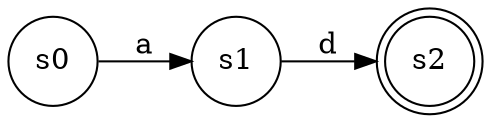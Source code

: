 digraph finite_state_machine {
	rankdir=LR;
	size="18,5"
	node [shape = doublecircle]; s2;
	node [shape = circle];
	s0 -> s1 [ label = "a" ];
	s1 -> s2 [ label = "d" ];
}
